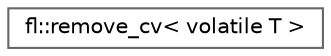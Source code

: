 digraph "Graphical Class Hierarchy"
{
 // INTERACTIVE_SVG=YES
 // LATEX_PDF_SIZE
  bgcolor="transparent";
  edge [fontname=Helvetica,fontsize=10,labelfontname=Helvetica,labelfontsize=10];
  node [fontname=Helvetica,fontsize=10,shape=box,height=0.2,width=0.4];
  rankdir="LR";
  Node0 [id="Node000000",label="fl::remove_cv\< volatile T \>",height=0.2,width=0.4,color="grey40", fillcolor="white", style="filled",URL="$d4/d36/namespacefl.html#d0/d93/structfl_1_1remove__cv_3_01volatile_01_t_01_4",tooltip=" "];
}
